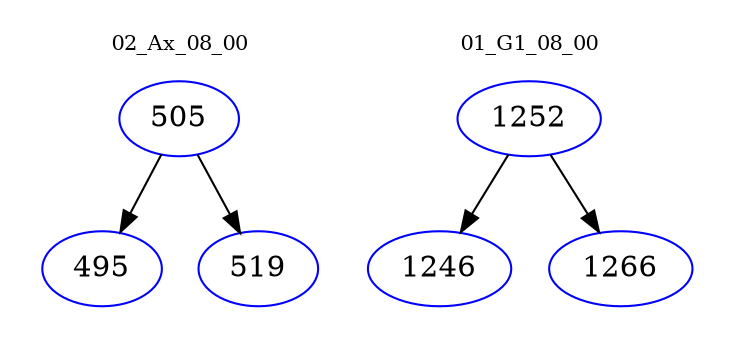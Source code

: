digraph{
subgraph cluster_0 {
color = white
label = "02_Ax_08_00";
fontsize=10;
T0_505 [label="505", color="blue"]
T0_505 -> T0_495 [color="black"]
T0_495 [label="495", color="blue"]
T0_505 -> T0_519 [color="black"]
T0_519 [label="519", color="blue"]
}
subgraph cluster_1 {
color = white
label = "01_G1_08_00";
fontsize=10;
T1_1252 [label="1252", color="blue"]
T1_1252 -> T1_1246 [color="black"]
T1_1246 [label="1246", color="blue"]
T1_1252 -> T1_1266 [color="black"]
T1_1266 [label="1266", color="blue"]
}
}

